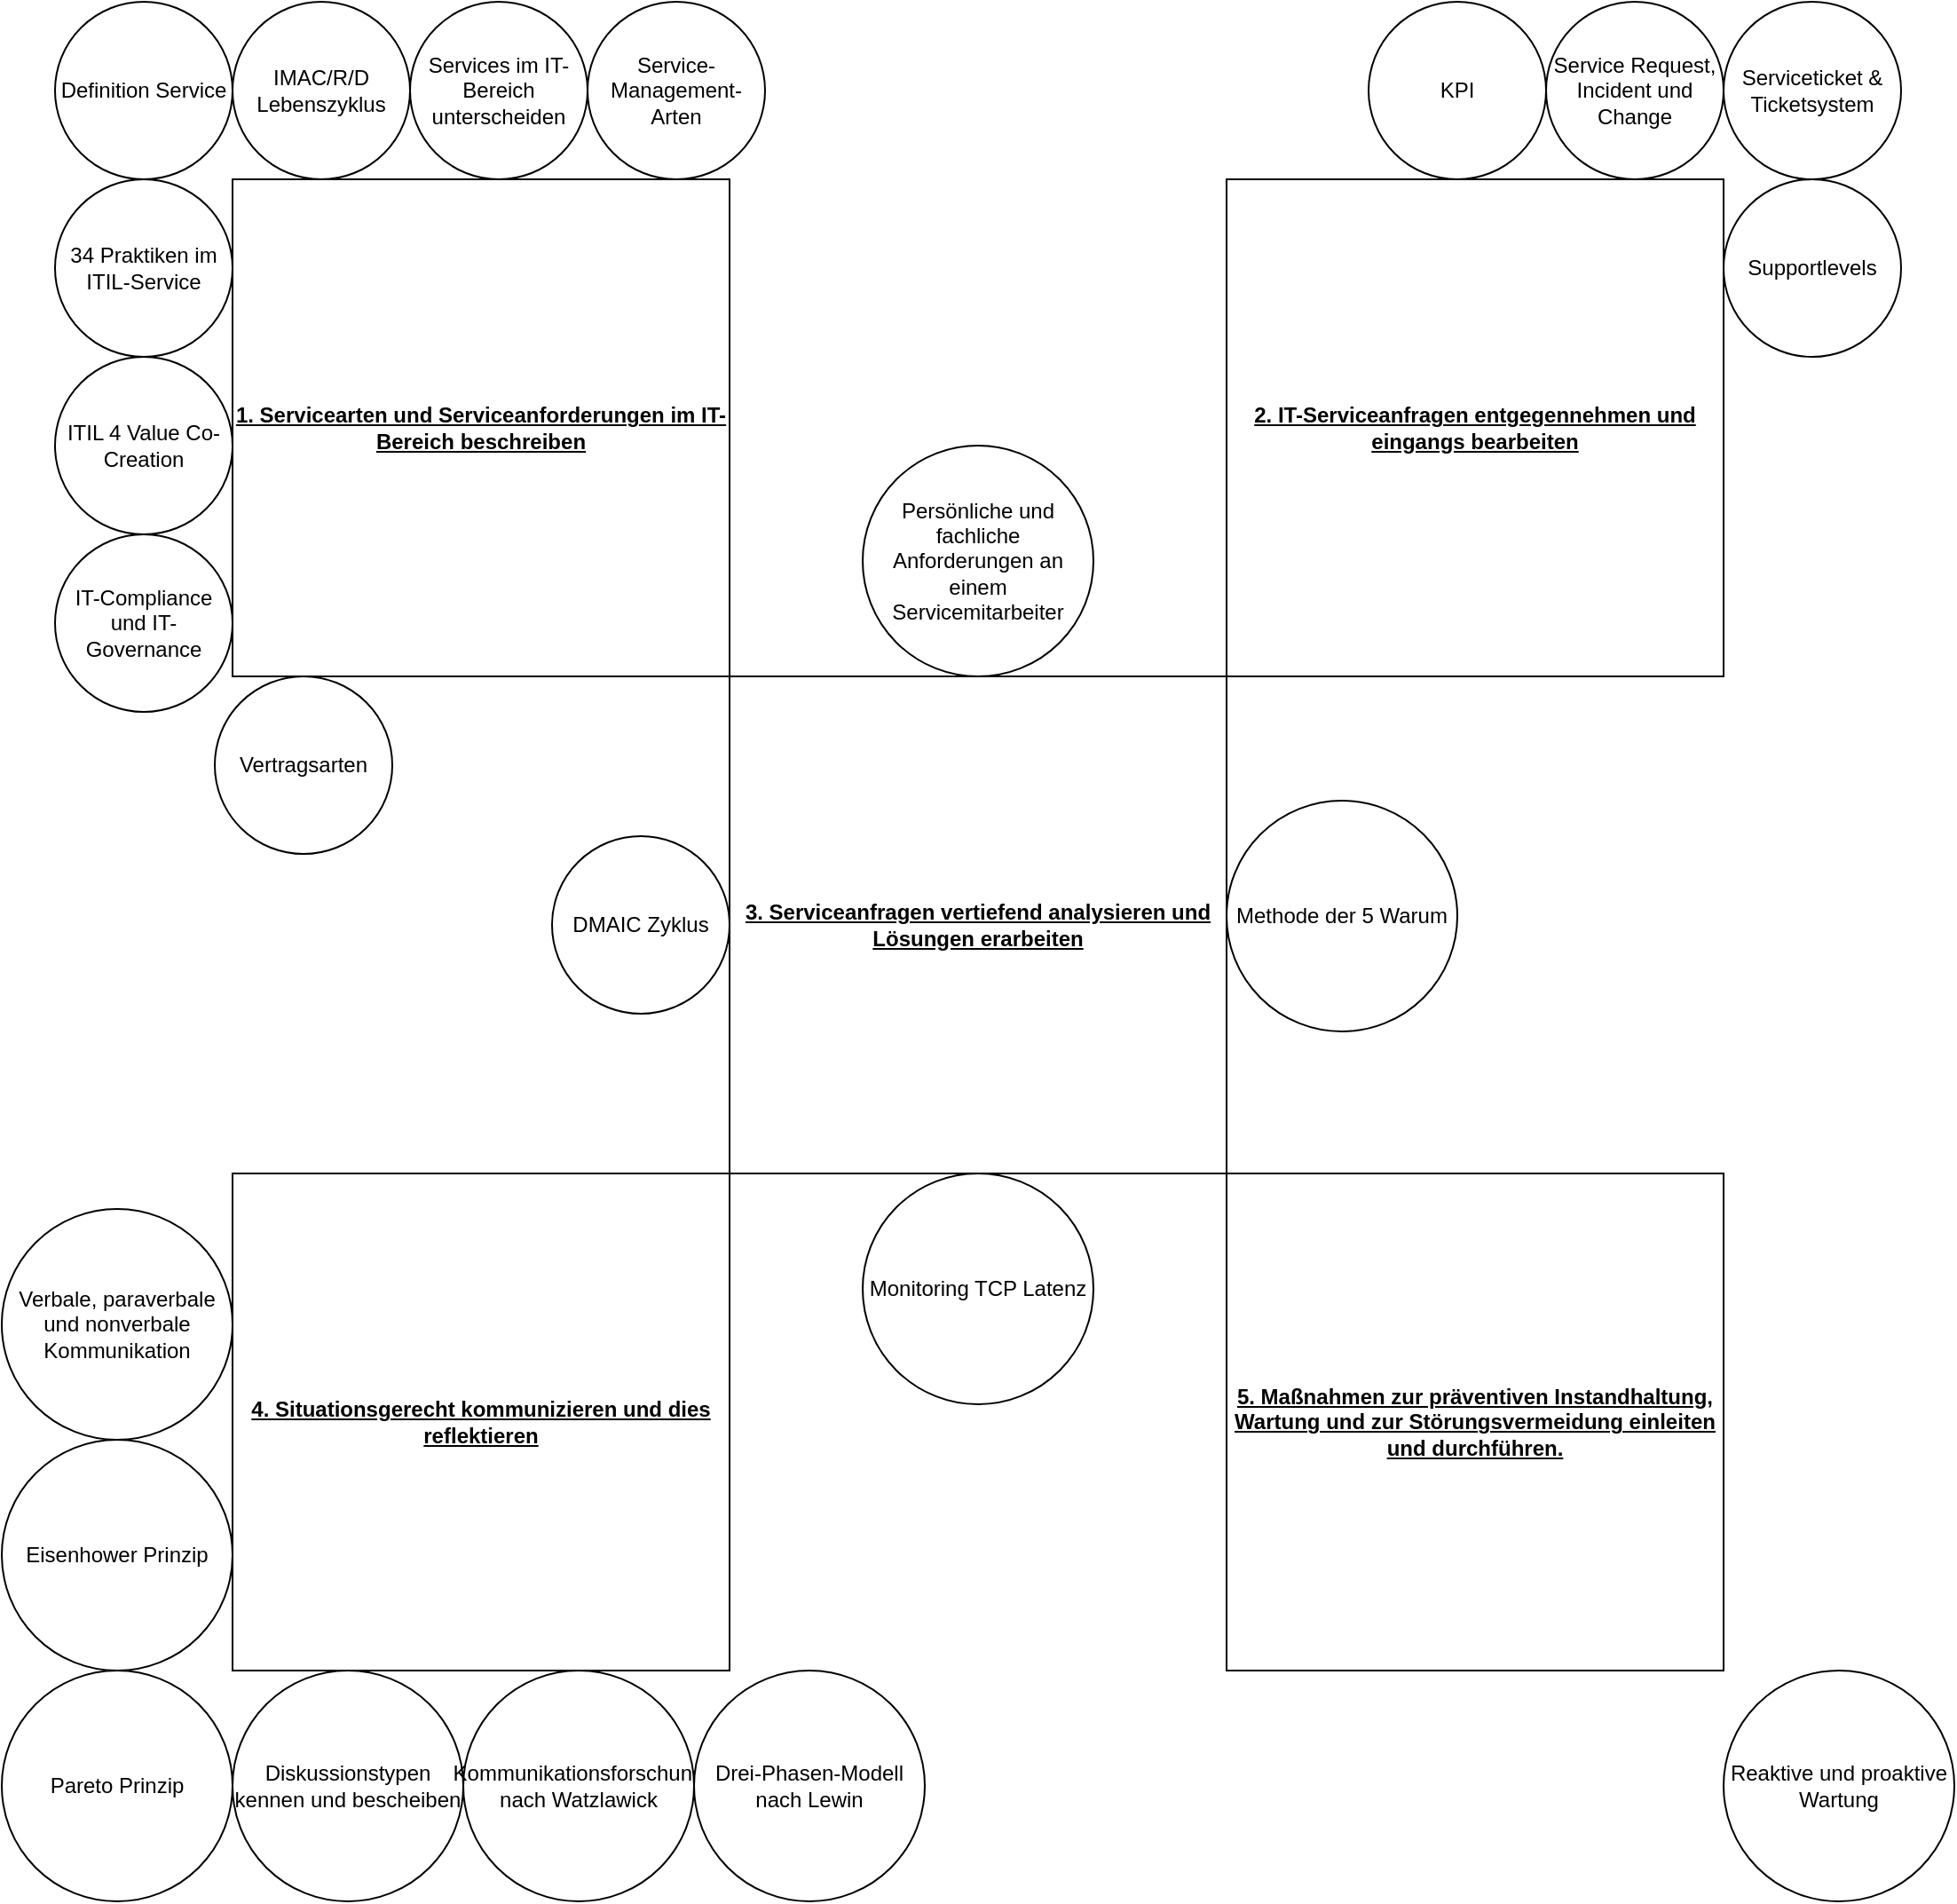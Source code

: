 <mxfile version="21.7.2" type="device">
  <diagram name="Seite-1" id="59htJXSAAbJ7cpEQLbPU">
    <mxGraphModel dx="1299" dy="1949" grid="1" gridSize="10" guides="1" tooltips="1" connect="1" arrows="1" fold="1" page="1" pageScale="1" pageWidth="827" pageHeight="1169" math="0" shadow="0">
      <root>
        <mxCell id="0" />
        <mxCell id="1" parent="0" />
        <mxCell id="BazcdtaTsKUd24QdpMWn-2" value="&lt;u&gt;&lt;b&gt;1. Servicearten und Serviceanforderungen im IT-Bereich beschreiben&lt;/b&gt;&lt;/u&gt;" style="whiteSpace=wrap;html=1;aspect=fixed;" vertex="1" parent="1">
          <mxGeometry x="-40" y="-270" width="280" height="280" as="geometry" />
        </mxCell>
        <mxCell id="BazcdtaTsKUd24QdpMWn-6" value="&lt;b&gt;&lt;u&gt;2. IT-Serviceanfragen entgegennehmen und eingangs bearbeiten&lt;/u&gt;&lt;/b&gt;" style="whiteSpace=wrap;html=1;aspect=fixed;" vertex="1" parent="1">
          <mxGeometry x="520" y="-270" width="280" height="280" as="geometry" />
        </mxCell>
        <mxCell id="BazcdtaTsKUd24QdpMWn-7" value="&lt;u&gt;&lt;b&gt;3. Serviceanfragen vertiefend analysieren und Lösungen erarbeiten&lt;/b&gt;&lt;/u&gt;" style="whiteSpace=wrap;html=1;aspect=fixed;" vertex="1" parent="1">
          <mxGeometry x="240" y="10" width="280" height="280" as="geometry" />
        </mxCell>
        <mxCell id="BazcdtaTsKUd24QdpMWn-8" value="&lt;b&gt;&lt;u&gt;4.&amp;nbsp;Situationsgerecht kommunizieren und dies reflektieren&lt;/u&gt;&lt;/b&gt;" style="whiteSpace=wrap;html=1;aspect=fixed;" vertex="1" parent="1">
          <mxGeometry x="-40" y="290" width="280" height="280" as="geometry" />
        </mxCell>
        <mxCell id="BazcdtaTsKUd24QdpMWn-9" value="&lt;b&gt;&lt;u&gt;5.&amp;nbsp;Maßnahmen zur präventiven Instandhaltung, Wartung und zur Störungsvermeidung einleiten&lt;br/&gt; und durchführen.&lt;/u&gt;&lt;/b&gt;" style="whiteSpace=wrap;html=1;aspect=fixed;" vertex="1" parent="1">
          <mxGeometry x="520" y="290" width="280" height="280" as="geometry" />
        </mxCell>
        <mxCell id="BazcdtaTsKUd24QdpMWn-12" value="Definition Service" style="ellipse;whiteSpace=wrap;html=1;aspect=fixed;" vertex="1" parent="1">
          <mxGeometry x="-140" y="-370" width="100" height="100" as="geometry" />
        </mxCell>
        <mxCell id="BazcdtaTsKUd24QdpMWn-13" value="Services im IT-Bereich unterscheiden" style="ellipse;whiteSpace=wrap;html=1;aspect=fixed;" vertex="1" parent="1">
          <mxGeometry x="60" y="-370" width="100" height="100" as="geometry" />
        </mxCell>
        <mxCell id="BazcdtaTsKUd24QdpMWn-14" value="Service-Management-Arten" style="ellipse;whiteSpace=wrap;html=1;aspect=fixed;" vertex="1" parent="1">
          <mxGeometry x="160" y="-370" width="100" height="100" as="geometry" />
        </mxCell>
        <mxCell id="BazcdtaTsKUd24QdpMWn-15" value="Vertragsarten" style="ellipse;whiteSpace=wrap;html=1;aspect=fixed;" vertex="1" parent="1">
          <mxGeometry x="-50" y="10" width="100" height="100" as="geometry" />
        </mxCell>
        <mxCell id="BazcdtaTsKUd24QdpMWn-16" value="Serviceticket &amp;amp; Ticketsystem" style="ellipse;whiteSpace=wrap;html=1;aspect=fixed;" vertex="1" parent="1">
          <mxGeometry x="800" y="-370" width="100" height="100" as="geometry" />
        </mxCell>
        <mxCell id="BazcdtaTsKUd24QdpMWn-17" value="34 Praktiken im ITIL-Service" style="ellipse;whiteSpace=wrap;html=1;aspect=fixed;" vertex="1" parent="1">
          <mxGeometry x="-140" y="-270" width="100" height="100" as="geometry" />
        </mxCell>
        <mxCell id="BazcdtaTsKUd24QdpMWn-19" value="Supportlevels" style="ellipse;whiteSpace=wrap;html=1;aspect=fixed;" vertex="1" parent="1">
          <mxGeometry x="800" y="-270" width="100" height="100" as="geometry" />
        </mxCell>
        <mxCell id="BazcdtaTsKUd24QdpMWn-20" value="Service Request, Incident und Change" style="ellipse;whiteSpace=wrap;html=1;aspect=fixed;" vertex="1" parent="1">
          <mxGeometry x="700" y="-370" width="100" height="100" as="geometry" />
        </mxCell>
        <mxCell id="BazcdtaTsKUd24QdpMWn-21" value="KPI" style="ellipse;whiteSpace=wrap;html=1;aspect=fixed;" vertex="1" parent="1">
          <mxGeometry x="600" y="-370" width="100" height="100" as="geometry" />
        </mxCell>
        <mxCell id="BazcdtaTsKUd24QdpMWn-22" value="Persönliche und fachliche Anforderungen an einem Servicemitarbeiter" style="ellipse;whiteSpace=wrap;html=1;aspect=fixed;" vertex="1" parent="1">
          <mxGeometry x="315" y="-120" width="130" height="130" as="geometry" />
        </mxCell>
        <mxCell id="BazcdtaTsKUd24QdpMWn-26" value="Verbale, paraverbale und nonverbale Kommunikation" style="ellipse;whiteSpace=wrap;html=1;aspect=fixed;" vertex="1" parent="1">
          <mxGeometry x="-170" y="310" width="130" height="130" as="geometry" />
        </mxCell>
        <mxCell id="BazcdtaTsKUd24QdpMWn-27" value="Methode der 5 Warum" style="ellipse;whiteSpace=wrap;html=1;aspect=fixed;" vertex="1" parent="1">
          <mxGeometry x="520" y="80" width="130" height="130" as="geometry" />
        </mxCell>
        <mxCell id="BazcdtaTsKUd24QdpMWn-28" value="Monitoring TCP Latenz" style="ellipse;whiteSpace=wrap;html=1;aspect=fixed;" vertex="1" parent="1">
          <mxGeometry x="315" y="290" width="130" height="130" as="geometry" />
        </mxCell>
        <mxCell id="BazcdtaTsKUd24QdpMWn-29" value="IMAC/R/D Lebenszyklus" style="ellipse;whiteSpace=wrap;html=1;aspect=fixed;" vertex="1" parent="1">
          <mxGeometry x="-40" y="-370" width="100" height="100" as="geometry" />
        </mxCell>
        <mxCell id="BazcdtaTsKUd24QdpMWn-30" value="ITIL 4 Value Co-Creation" style="ellipse;whiteSpace=wrap;html=1;aspect=fixed;" vertex="1" parent="1">
          <mxGeometry x="-140" y="-170" width="100" height="100" as="geometry" />
        </mxCell>
        <mxCell id="BazcdtaTsKUd24QdpMWn-31" value="IT-Compliance und IT-Governance" style="ellipse;whiteSpace=wrap;html=1;aspect=fixed;" vertex="1" parent="1">
          <mxGeometry x="-140" y="-70" width="100" height="100" as="geometry" />
        </mxCell>
        <mxCell id="BazcdtaTsKUd24QdpMWn-32" value="DMAIC Zyklus" style="ellipse;whiteSpace=wrap;html=1;aspect=fixed;" vertex="1" parent="1">
          <mxGeometry x="140" y="100" width="100" height="100" as="geometry" />
        </mxCell>
        <mxCell id="BazcdtaTsKUd24QdpMWn-33" value="Eisenhower Prinzip" style="ellipse;whiteSpace=wrap;html=1;aspect=fixed;" vertex="1" parent="1">
          <mxGeometry x="-170" y="440" width="130" height="130" as="geometry" />
        </mxCell>
        <mxCell id="BazcdtaTsKUd24QdpMWn-34" value="Pareto Prinzip" style="ellipse;whiteSpace=wrap;html=1;aspect=fixed;" vertex="1" parent="1">
          <mxGeometry x="-170" y="570" width="130" height="130" as="geometry" />
        </mxCell>
        <mxCell id="BazcdtaTsKUd24QdpMWn-35" value="Diskussionstypen kennen und bescheiben" style="ellipse;whiteSpace=wrap;html=1;aspect=fixed;" vertex="1" parent="1">
          <mxGeometry x="-40" y="570" width="130" height="130" as="geometry" />
        </mxCell>
        <mxCell id="BazcdtaTsKUd24QdpMWn-36" value="Kommunikationsforschung nach Watzlawick" style="ellipse;whiteSpace=wrap;html=1;aspect=fixed;" vertex="1" parent="1">
          <mxGeometry x="90" y="570" width="130" height="130" as="geometry" />
        </mxCell>
        <mxCell id="BazcdtaTsKUd24QdpMWn-37" value="Drei-Phasen-Modell nach Lewin" style="ellipse;whiteSpace=wrap;html=1;aspect=fixed;" vertex="1" parent="1">
          <mxGeometry x="220" y="570" width="130" height="130" as="geometry" />
        </mxCell>
        <mxCell id="BazcdtaTsKUd24QdpMWn-38" value="Reaktive und proaktive Wartung" style="ellipse;whiteSpace=wrap;html=1;aspect=fixed;" vertex="1" parent="1">
          <mxGeometry x="800" y="570" width="130" height="130" as="geometry" />
        </mxCell>
      </root>
    </mxGraphModel>
  </diagram>
</mxfile>
